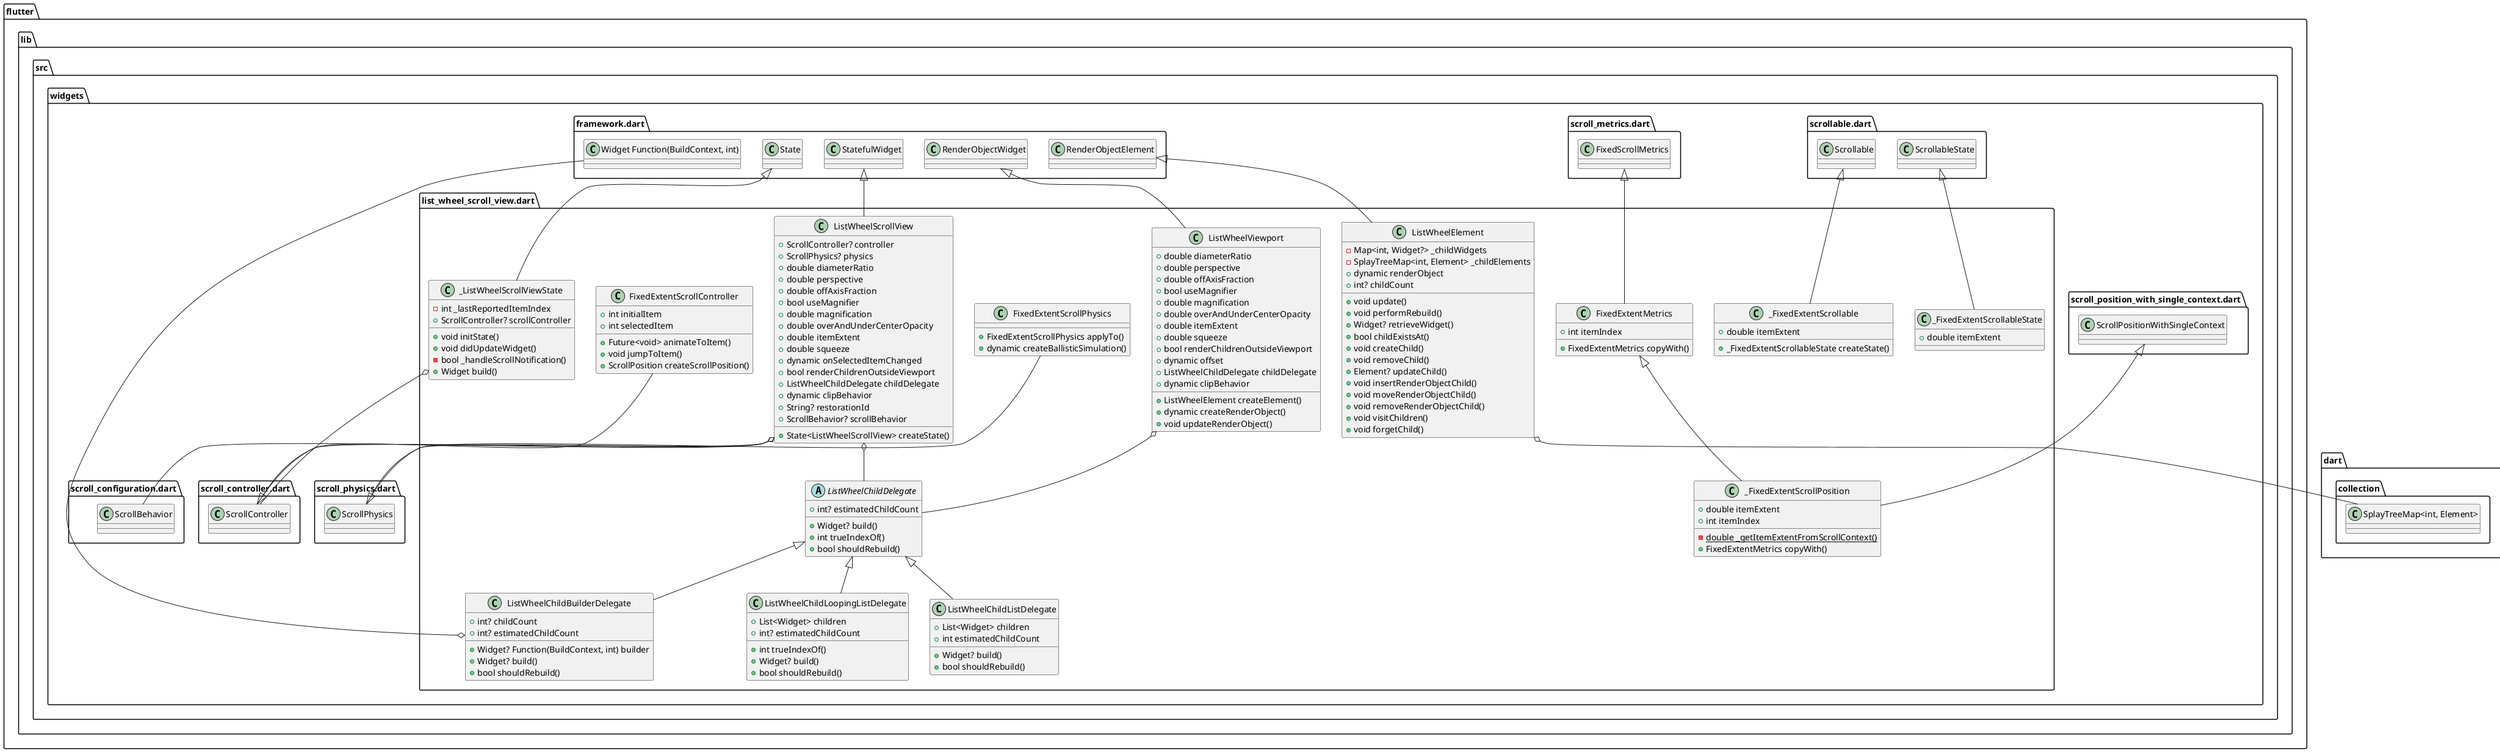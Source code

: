 @startuml
set namespaceSeparator ::

abstract class "flutter::lib::src::widgets::list_wheel_scroll_view.dart::ListWheelChildDelegate" {
  +int? estimatedChildCount
  +Widget? build()
  +int trueIndexOf()
  +bool shouldRebuild()
}

class "flutter::lib::src::widgets::list_wheel_scroll_view.dart::ListWheelChildListDelegate" {
  +List<Widget> children
  +int estimatedChildCount
  +Widget? build()
  +bool shouldRebuild()
}

"flutter::lib::src::widgets::list_wheel_scroll_view.dart::ListWheelChildDelegate" <|-- "flutter::lib::src::widgets::list_wheel_scroll_view.dart::ListWheelChildListDelegate"

class "flutter::lib::src::widgets::list_wheel_scroll_view.dart::ListWheelChildLoopingListDelegate" {
  +List<Widget> children
  +int? estimatedChildCount
  +int trueIndexOf()
  +Widget? build()
  +bool shouldRebuild()
}

"flutter::lib::src::widgets::list_wheel_scroll_view.dart::ListWheelChildDelegate" <|-- "flutter::lib::src::widgets::list_wheel_scroll_view.dart::ListWheelChildLoopingListDelegate"

class "flutter::lib::src::widgets::list_wheel_scroll_view.dart::ListWheelChildBuilderDelegate" {
  +Widget? Function(BuildContext, int) builder
  +int? childCount
  +int? estimatedChildCount
  +Widget? build()
  +bool shouldRebuild()
}

"flutter::lib::src::widgets::list_wheel_scroll_view.dart::ListWheelChildBuilderDelegate" o-- "flutter::lib::src::widgets::framework.dart::Widget Function(BuildContext, int)"
"flutter::lib::src::widgets::list_wheel_scroll_view.dart::ListWheelChildDelegate" <|-- "flutter::lib::src::widgets::list_wheel_scroll_view.dart::ListWheelChildBuilderDelegate"

class "flutter::lib::src::widgets::list_wheel_scroll_view.dart::FixedExtentScrollController" {
  +int initialItem
  +int selectedItem
  +Future<void> animateToItem()
  +void jumpToItem()
  +ScrollPosition createScrollPosition()
}

"flutter::lib::src::widgets::scroll_controller.dart::ScrollController" <|-- "flutter::lib::src::widgets::list_wheel_scroll_view.dart::FixedExtentScrollController"

class "flutter::lib::src::widgets::list_wheel_scroll_view.dart::FixedExtentMetrics" {
  +int itemIndex
  +FixedExtentMetrics copyWith()
}

"flutter::lib::src::widgets::scroll_metrics.dart::FixedScrollMetrics" <|-- "flutter::lib::src::widgets::list_wheel_scroll_view.dart::FixedExtentMetrics"

class "flutter::lib::src::widgets::list_wheel_scroll_view.dart::_FixedExtentScrollPosition" {
  +double itemExtent
  +int itemIndex
  {static} -double _getItemExtentFromScrollContext()
  +FixedExtentMetrics copyWith()
}

"flutter::lib::src::widgets::scroll_position_with_single_context.dart::ScrollPositionWithSingleContext" <|-- "flutter::lib::src::widgets::list_wheel_scroll_view.dart::_FixedExtentScrollPosition"
"flutter::lib::src::widgets::list_wheel_scroll_view.dart::FixedExtentMetrics" <|-- "flutter::lib::src::widgets::list_wheel_scroll_view.dart::_FixedExtentScrollPosition"

class "flutter::lib::src::widgets::list_wheel_scroll_view.dart::_FixedExtentScrollable" {
  +double itemExtent
  +_FixedExtentScrollableState createState()
}

"flutter::lib::src::widgets::scrollable.dart::Scrollable" <|-- "flutter::lib::src::widgets::list_wheel_scroll_view.dart::_FixedExtentScrollable"

class "flutter::lib::src::widgets::list_wheel_scroll_view.dart::_FixedExtentScrollableState" {
  +double itemExtent
}

"flutter::lib::src::widgets::scrollable.dart::ScrollableState" <|-- "flutter::lib::src::widgets::list_wheel_scroll_view.dart::_FixedExtentScrollableState"

class "flutter::lib::src::widgets::list_wheel_scroll_view.dart::FixedExtentScrollPhysics" {
  +FixedExtentScrollPhysics applyTo()
  +dynamic createBallisticSimulation()
}

"flutter::lib::src::widgets::scroll_physics.dart::ScrollPhysics" <|-- "flutter::lib::src::widgets::list_wheel_scroll_view.dart::FixedExtentScrollPhysics"

class "flutter::lib::src::widgets::list_wheel_scroll_view.dart::ListWheelScrollView" {
  +ScrollController? controller
  +ScrollPhysics? physics
  +double diameterRatio
  +double perspective
  +double offAxisFraction
  +bool useMagnifier
  +double magnification
  +double overAndUnderCenterOpacity
  +double itemExtent
  +double squeeze
  +dynamic onSelectedItemChanged
  +bool renderChildrenOutsideViewport
  +ListWheelChildDelegate childDelegate
  +dynamic clipBehavior
  +String? restorationId
  +ScrollBehavior? scrollBehavior
  +State<ListWheelScrollView> createState()
}

"flutter::lib::src::widgets::list_wheel_scroll_view.dart::ListWheelScrollView" o-- "flutter::lib::src::widgets::scroll_controller.dart::ScrollController"
"flutter::lib::src::widgets::list_wheel_scroll_view.dart::ListWheelScrollView" o-- "flutter::lib::src::widgets::scroll_physics.dart::ScrollPhysics"
"flutter::lib::src::widgets::list_wheel_scroll_view.dart::ListWheelScrollView" o-- "flutter::lib::src::widgets::list_wheel_scroll_view.dart::ListWheelChildDelegate"
"flutter::lib::src::widgets::list_wheel_scroll_view.dart::ListWheelScrollView" o-- "flutter::lib::src::widgets::scroll_configuration.dart::ScrollBehavior"
"flutter::lib::src::widgets::framework.dart::StatefulWidget" <|-- "flutter::lib::src::widgets::list_wheel_scroll_view.dart::ListWheelScrollView"

class "flutter::lib::src::widgets::list_wheel_scroll_view.dart::_ListWheelScrollViewState" {
  -int _lastReportedItemIndex
  +ScrollController? scrollController
  +void initState()
  +void didUpdateWidget()
  -bool _handleScrollNotification()
  +Widget build()
}

"flutter::lib::src::widgets::list_wheel_scroll_view.dart::_ListWheelScrollViewState" o-- "flutter::lib::src::widgets::scroll_controller.dart::ScrollController"
"flutter::lib::src::widgets::framework.dart::State" <|-- "flutter::lib::src::widgets::list_wheel_scroll_view.dart::_ListWheelScrollViewState"

class "flutter::lib::src::widgets::list_wheel_scroll_view.dart::ListWheelElement" {
  -Map<int, Widget?> _childWidgets
  -SplayTreeMap<int, Element> _childElements
  +dynamic renderObject
  +int? childCount
  +void update()
  +void performRebuild()
  +Widget? retrieveWidget()
  +bool childExistsAt()
  +void createChild()
  +void removeChild()
  +Element? updateChild()
  +void insertRenderObjectChild()
  +void moveRenderObjectChild()
  +void removeRenderObjectChild()
  +void visitChildren()
  +void forgetChild()
}

"flutter::lib::src::widgets::list_wheel_scroll_view.dart::ListWheelElement" o-- "dart::collection::SplayTreeMap<int, Element>"
"flutter::lib::src::widgets::framework.dart::RenderObjectElement" <|-- "flutter::lib::src::widgets::list_wheel_scroll_view.dart::ListWheelElement"

class "flutter::lib::src::widgets::list_wheel_scroll_view.dart::ListWheelViewport" {
  +double diameterRatio
  +double perspective
  +double offAxisFraction
  +bool useMagnifier
  +double magnification
  +double overAndUnderCenterOpacity
  +double itemExtent
  +double squeeze
  +bool renderChildrenOutsideViewport
  +dynamic offset
  +ListWheelChildDelegate childDelegate
  +dynamic clipBehavior
  +ListWheelElement createElement()
  +dynamic createRenderObject()
  +void updateRenderObject()
}

"flutter::lib::src::widgets::list_wheel_scroll_view.dart::ListWheelViewport" o-- "flutter::lib::src::widgets::list_wheel_scroll_view.dart::ListWheelChildDelegate"
"flutter::lib::src::widgets::framework.dart::RenderObjectWidget" <|-- "flutter::lib::src::widgets::list_wheel_scroll_view.dart::ListWheelViewport"


@enduml